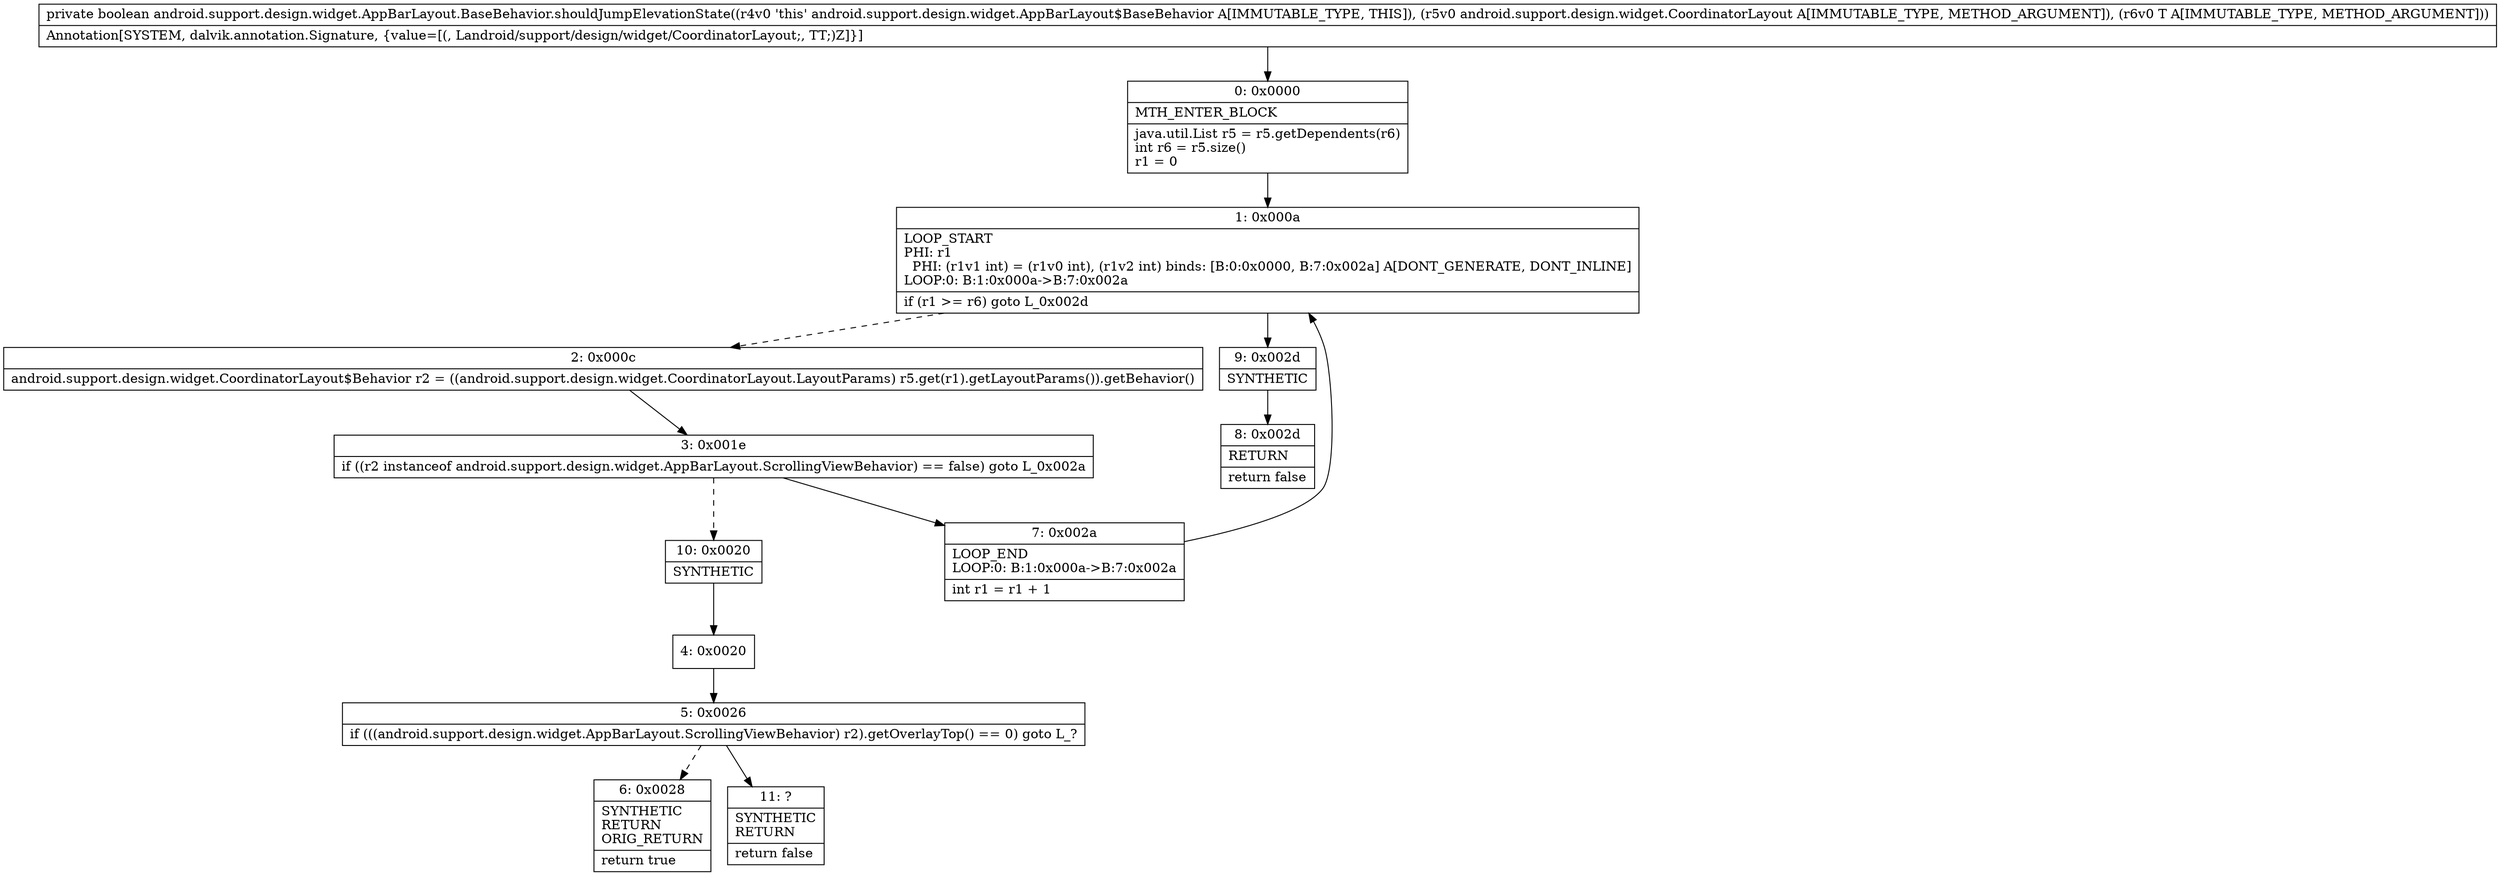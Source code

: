 digraph "CFG forandroid.support.design.widget.AppBarLayout.BaseBehavior.shouldJumpElevationState(Landroid\/support\/design\/widget\/CoordinatorLayout;Landroid\/support\/design\/widget\/AppBarLayout;)Z" {
Node_0 [shape=record,label="{0\:\ 0x0000|MTH_ENTER_BLOCK\l|java.util.List r5 = r5.getDependents(r6)\lint r6 = r5.size()\lr1 = 0\l}"];
Node_1 [shape=record,label="{1\:\ 0x000a|LOOP_START\lPHI: r1 \l  PHI: (r1v1 int) = (r1v0 int), (r1v2 int) binds: [B:0:0x0000, B:7:0x002a] A[DONT_GENERATE, DONT_INLINE]\lLOOP:0: B:1:0x000a\-\>B:7:0x002a\l|if (r1 \>= r6) goto L_0x002d\l}"];
Node_2 [shape=record,label="{2\:\ 0x000c|android.support.design.widget.CoordinatorLayout$Behavior r2 = ((android.support.design.widget.CoordinatorLayout.LayoutParams) r5.get(r1).getLayoutParams()).getBehavior()\l}"];
Node_3 [shape=record,label="{3\:\ 0x001e|if ((r2 instanceof android.support.design.widget.AppBarLayout.ScrollingViewBehavior) == false) goto L_0x002a\l}"];
Node_4 [shape=record,label="{4\:\ 0x0020}"];
Node_5 [shape=record,label="{5\:\ 0x0026|if (((android.support.design.widget.AppBarLayout.ScrollingViewBehavior) r2).getOverlayTop() == 0) goto L_?\l}"];
Node_6 [shape=record,label="{6\:\ 0x0028|SYNTHETIC\lRETURN\lORIG_RETURN\l|return true\l}"];
Node_7 [shape=record,label="{7\:\ 0x002a|LOOP_END\lLOOP:0: B:1:0x000a\-\>B:7:0x002a\l|int r1 = r1 + 1\l}"];
Node_8 [shape=record,label="{8\:\ 0x002d|RETURN\l|return false\l}"];
Node_9 [shape=record,label="{9\:\ 0x002d|SYNTHETIC\l}"];
Node_10 [shape=record,label="{10\:\ 0x0020|SYNTHETIC\l}"];
Node_11 [shape=record,label="{11\:\ ?|SYNTHETIC\lRETURN\l|return false\l}"];
MethodNode[shape=record,label="{private boolean android.support.design.widget.AppBarLayout.BaseBehavior.shouldJumpElevationState((r4v0 'this' android.support.design.widget.AppBarLayout$BaseBehavior A[IMMUTABLE_TYPE, THIS]), (r5v0 android.support.design.widget.CoordinatorLayout A[IMMUTABLE_TYPE, METHOD_ARGUMENT]), (r6v0 T A[IMMUTABLE_TYPE, METHOD_ARGUMENT]))  | Annotation[SYSTEM, dalvik.annotation.Signature, \{value=[(, Landroid\/support\/design\/widget\/CoordinatorLayout;, TT;)Z]\}]\l}"];
MethodNode -> Node_0;
Node_0 -> Node_1;
Node_1 -> Node_2[style=dashed];
Node_1 -> Node_9;
Node_2 -> Node_3;
Node_3 -> Node_7;
Node_3 -> Node_10[style=dashed];
Node_4 -> Node_5;
Node_5 -> Node_6[style=dashed];
Node_5 -> Node_11;
Node_7 -> Node_1;
Node_9 -> Node_8;
Node_10 -> Node_4;
}

